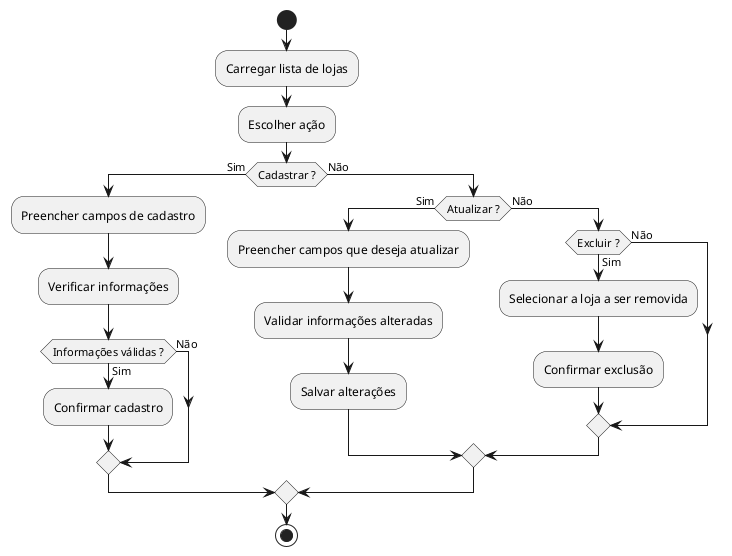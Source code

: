 @startuml
start
:Carregar lista de lojas;
:Escolher ação;
if (Cadastrar ?) then (Sim)
    :Preencher campos de cadastro;
    :Verificar informações;
    if (Informações válidas ?) then (Sim)
        :Confirmar cadastro;
    else (Não)
    endif
else (Não)
    if (Atualizar ?) then (Sim)
        :Preencher campos que deseja atualizar;
        :Validar informações alteradas;
        :Salvar alterações;
    else (Não)
        if (Excluir ?) then (Sim)
            :Selecionar a loja a ser removida;
            :Confirmar exclusão;
        else (Não)
        endif
    endif
endif
stop
@enduml